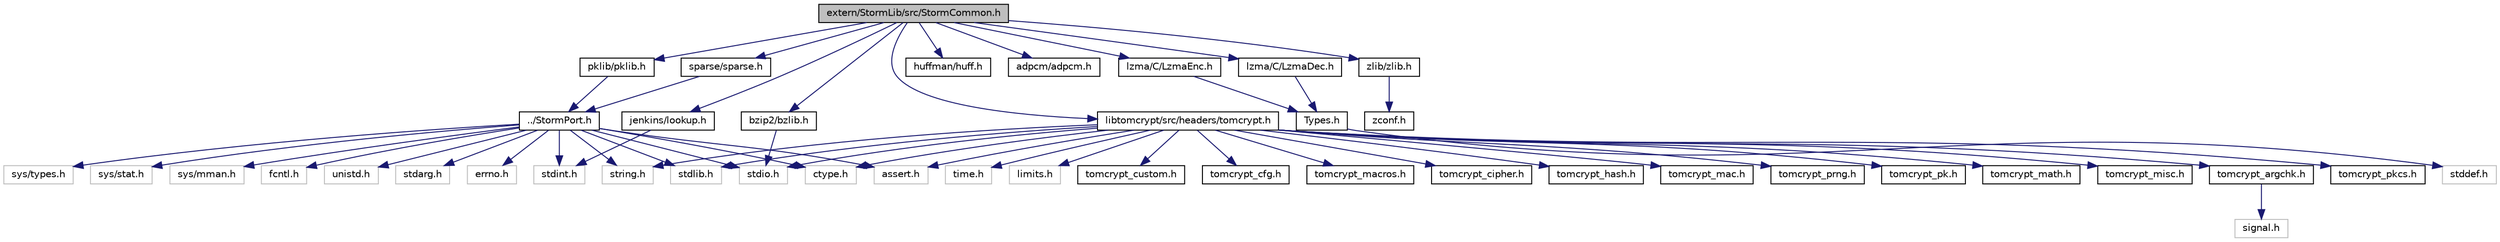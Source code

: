 digraph G
{
  edge [fontname="Helvetica",fontsize="10",labelfontname="Helvetica",labelfontsize="10"];
  node [fontname="Helvetica",fontsize="10",shape=record];
  Node1 [label="extern/StormLib/src/StormCommon.h",height=0.2,width=0.4,color="black", fillcolor="grey75", style="filled" fontcolor="black"];
  Node1 -> Node2 [color="midnightblue",fontsize="10",style="solid",fontname="Helvetica"];
  Node2 [label="pklib/pklib.h",height=0.2,width=0.4,color="black", fillcolor="white", style="filled",URL="$pklib_8h.html"];
  Node2 -> Node3 [color="midnightblue",fontsize="10",style="solid",fontname="Helvetica"];
  Node3 [label="../StormPort.h",height=0.2,width=0.4,color="black", fillcolor="white", style="filled",URL="$_storm_port_8h.html"];
  Node3 -> Node4 [color="midnightblue",fontsize="10",style="solid",fontname="Helvetica"];
  Node4 [label="sys/types.h",height=0.2,width=0.4,color="grey75", fillcolor="white", style="filled"];
  Node3 -> Node5 [color="midnightblue",fontsize="10",style="solid",fontname="Helvetica"];
  Node5 [label="sys/stat.h",height=0.2,width=0.4,color="grey75", fillcolor="white", style="filled"];
  Node3 -> Node6 [color="midnightblue",fontsize="10",style="solid",fontname="Helvetica"];
  Node6 [label="sys/mman.h",height=0.2,width=0.4,color="grey75", fillcolor="white", style="filled"];
  Node3 -> Node7 [color="midnightblue",fontsize="10",style="solid",fontname="Helvetica"];
  Node7 [label="fcntl.h",height=0.2,width=0.4,color="grey75", fillcolor="white", style="filled"];
  Node3 -> Node8 [color="midnightblue",fontsize="10",style="solid",fontname="Helvetica"];
  Node8 [label="unistd.h",height=0.2,width=0.4,color="grey75", fillcolor="white", style="filled"];
  Node3 -> Node9 [color="midnightblue",fontsize="10",style="solid",fontname="Helvetica"];
  Node9 [label="stdint.h",height=0.2,width=0.4,color="grey75", fillcolor="white", style="filled"];
  Node3 -> Node10 [color="midnightblue",fontsize="10",style="solid",fontname="Helvetica"];
  Node10 [label="stdlib.h",height=0.2,width=0.4,color="grey75", fillcolor="white", style="filled"];
  Node3 -> Node11 [color="midnightblue",fontsize="10",style="solid",fontname="Helvetica"];
  Node11 [label="stdio.h",height=0.2,width=0.4,color="grey75", fillcolor="white", style="filled"];
  Node3 -> Node12 [color="midnightblue",fontsize="10",style="solid",fontname="Helvetica"];
  Node12 [label="stdarg.h",height=0.2,width=0.4,color="grey75", fillcolor="white", style="filled"];
  Node3 -> Node13 [color="midnightblue",fontsize="10",style="solid",fontname="Helvetica"];
  Node13 [label="string.h",height=0.2,width=0.4,color="grey75", fillcolor="white", style="filled"];
  Node3 -> Node14 [color="midnightblue",fontsize="10",style="solid",fontname="Helvetica"];
  Node14 [label="ctype.h",height=0.2,width=0.4,color="grey75", fillcolor="white", style="filled"];
  Node3 -> Node15 [color="midnightblue",fontsize="10",style="solid",fontname="Helvetica"];
  Node15 [label="assert.h",height=0.2,width=0.4,color="grey75", fillcolor="white", style="filled"];
  Node3 -> Node16 [color="midnightblue",fontsize="10",style="solid",fontname="Helvetica"];
  Node16 [label="errno.h",height=0.2,width=0.4,color="grey75", fillcolor="white", style="filled"];
  Node1 -> Node17 [color="midnightblue",fontsize="10",style="solid",fontname="Helvetica"];
  Node17 [label="huffman/huff.h",height=0.2,width=0.4,color="black", fillcolor="white", style="filled",URL="$huff_8h.html"];
  Node1 -> Node18 [color="midnightblue",fontsize="10",style="solid",fontname="Helvetica"];
  Node18 [label="adpcm/adpcm.h",height=0.2,width=0.4,color="black", fillcolor="white", style="filled",URL="$adpcm_8h.html"];
  Node1 -> Node19 [color="midnightblue",fontsize="10",style="solid",fontname="Helvetica"];
  Node19 [label="sparse/sparse.h",height=0.2,width=0.4,color="black", fillcolor="white", style="filled",URL="$sparse_8h.html"];
  Node19 -> Node3 [color="midnightblue",fontsize="10",style="solid",fontname="Helvetica"];
  Node1 -> Node20 [color="midnightblue",fontsize="10",style="solid",fontname="Helvetica"];
  Node20 [label="lzma/C/LzmaEnc.h",height=0.2,width=0.4,color="black", fillcolor="white", style="filled",URL="$_lzma_enc_8h.html"];
  Node20 -> Node21 [color="midnightblue",fontsize="10",style="solid",fontname="Helvetica"];
  Node21 [label="Types.h",height=0.2,width=0.4,color="black", fillcolor="white", style="filled",URL="$_types_8h.html"];
  Node21 -> Node22 [color="midnightblue",fontsize="10",style="solid",fontname="Helvetica"];
  Node22 [label="stddef.h",height=0.2,width=0.4,color="grey75", fillcolor="white", style="filled"];
  Node1 -> Node23 [color="midnightblue",fontsize="10",style="solid",fontname="Helvetica"];
  Node23 [label="lzma/C/LzmaDec.h",height=0.2,width=0.4,color="black", fillcolor="white", style="filled",URL="$_lzma_dec_8h.html"];
  Node23 -> Node21 [color="midnightblue",fontsize="10",style="solid",fontname="Helvetica"];
  Node1 -> Node24 [color="midnightblue",fontsize="10",style="solid",fontname="Helvetica"];
  Node24 [label="zlib/zlib.h",height=0.2,width=0.4,color="black", fillcolor="white", style="filled",URL="$zlib_8h.html"];
  Node24 -> Node25 [color="midnightblue",fontsize="10",style="solid",fontname="Helvetica"];
  Node25 [label="zconf.h",height=0.2,width=0.4,color="black", fillcolor="white", style="filled",URL="$zconf_8h.html"];
  Node1 -> Node26 [color="midnightblue",fontsize="10",style="solid",fontname="Helvetica"];
  Node26 [label="bzip2/bzlib.h",height=0.2,width=0.4,color="black", fillcolor="white", style="filled",URL="$bzlib_8h.html"];
  Node26 -> Node11 [color="midnightblue",fontsize="10",style="solid",fontname="Helvetica"];
  Node1 -> Node27 [color="midnightblue",fontsize="10",style="solid",fontname="Helvetica"];
  Node27 [label="libtomcrypt/src/headers/tomcrypt.h",height=0.2,width=0.4,color="black", fillcolor="white", style="filled",URL="$tomcrypt_8h.html"];
  Node27 -> Node15 [color="midnightblue",fontsize="10",style="solid",fontname="Helvetica"];
  Node27 -> Node11 [color="midnightblue",fontsize="10",style="solid",fontname="Helvetica"];
  Node27 -> Node13 [color="midnightblue",fontsize="10",style="solid",fontname="Helvetica"];
  Node27 -> Node10 [color="midnightblue",fontsize="10",style="solid",fontname="Helvetica"];
  Node27 -> Node28 [color="midnightblue",fontsize="10",style="solid",fontname="Helvetica"];
  Node28 [label="time.h",height=0.2,width=0.4,color="grey75", fillcolor="white", style="filled"];
  Node27 -> Node14 [color="midnightblue",fontsize="10",style="solid",fontname="Helvetica"];
  Node27 -> Node29 [color="midnightblue",fontsize="10",style="solid",fontname="Helvetica"];
  Node29 [label="limits.h",height=0.2,width=0.4,color="grey75", fillcolor="white", style="filled"];
  Node27 -> Node30 [color="midnightblue",fontsize="10",style="solid",fontname="Helvetica"];
  Node30 [label="tomcrypt_custom.h",height=0.2,width=0.4,color="black", fillcolor="white", style="filled",URL="$tomcrypt__custom_8h.html"];
  Node27 -> Node31 [color="midnightblue",fontsize="10",style="solid",fontname="Helvetica"];
  Node31 [label="tomcrypt_cfg.h",height=0.2,width=0.4,color="black", fillcolor="white", style="filled",URL="$tomcrypt__cfg_8h.html"];
  Node27 -> Node32 [color="midnightblue",fontsize="10",style="solid",fontname="Helvetica"];
  Node32 [label="tomcrypt_macros.h",height=0.2,width=0.4,color="black", fillcolor="white", style="filled",URL="$tomcrypt__macros_8h.html"];
  Node27 -> Node33 [color="midnightblue",fontsize="10",style="solid",fontname="Helvetica"];
  Node33 [label="tomcrypt_cipher.h",height=0.2,width=0.4,color="black", fillcolor="white", style="filled",URL="$tomcrypt__cipher_8h.html"];
  Node27 -> Node34 [color="midnightblue",fontsize="10",style="solid",fontname="Helvetica"];
  Node34 [label="tomcrypt_hash.h",height=0.2,width=0.4,color="black", fillcolor="white", style="filled",URL="$tomcrypt__hash_8h.html"];
  Node27 -> Node35 [color="midnightblue",fontsize="10",style="solid",fontname="Helvetica"];
  Node35 [label="tomcrypt_mac.h",height=0.2,width=0.4,color="black", fillcolor="white", style="filled",URL="$tomcrypt__mac_8h.html"];
  Node27 -> Node36 [color="midnightblue",fontsize="10",style="solid",fontname="Helvetica"];
  Node36 [label="tomcrypt_prng.h",height=0.2,width=0.4,color="black", fillcolor="white", style="filled",URL="$tomcrypt__prng_8h.html"];
  Node27 -> Node37 [color="midnightblue",fontsize="10",style="solid",fontname="Helvetica"];
  Node37 [label="tomcrypt_pk.h",height=0.2,width=0.4,color="black", fillcolor="white", style="filled",URL="$tomcrypt__pk_8h.html"];
  Node27 -> Node38 [color="midnightblue",fontsize="10",style="solid",fontname="Helvetica"];
  Node38 [label="tomcrypt_math.h",height=0.2,width=0.4,color="black", fillcolor="white", style="filled",URL="$tomcrypt__math_8h.html"];
  Node27 -> Node39 [color="midnightblue",fontsize="10",style="solid",fontname="Helvetica"];
  Node39 [label="tomcrypt_misc.h",height=0.2,width=0.4,color="black", fillcolor="white", style="filled",URL="$tomcrypt__misc_8h.html"];
  Node27 -> Node40 [color="midnightblue",fontsize="10",style="solid",fontname="Helvetica"];
  Node40 [label="tomcrypt_argchk.h",height=0.2,width=0.4,color="black", fillcolor="white", style="filled",URL="$tomcrypt__argchk_8h.html"];
  Node40 -> Node41 [color="midnightblue",fontsize="10",style="solid",fontname="Helvetica"];
  Node41 [label="signal.h",height=0.2,width=0.4,color="grey75", fillcolor="white", style="filled"];
  Node27 -> Node42 [color="midnightblue",fontsize="10",style="solid",fontname="Helvetica"];
  Node42 [label="tomcrypt_pkcs.h",height=0.2,width=0.4,color="black", fillcolor="white", style="filled",URL="$tomcrypt__pkcs_8h.html"];
  Node1 -> Node43 [color="midnightblue",fontsize="10",style="solid",fontname="Helvetica"];
  Node43 [label="jenkins/lookup.h",height=0.2,width=0.4,color="black", fillcolor="white", style="filled",URL="$lookup_8h.html"];
  Node43 -> Node9 [color="midnightblue",fontsize="10",style="solid",fontname="Helvetica"];
}
